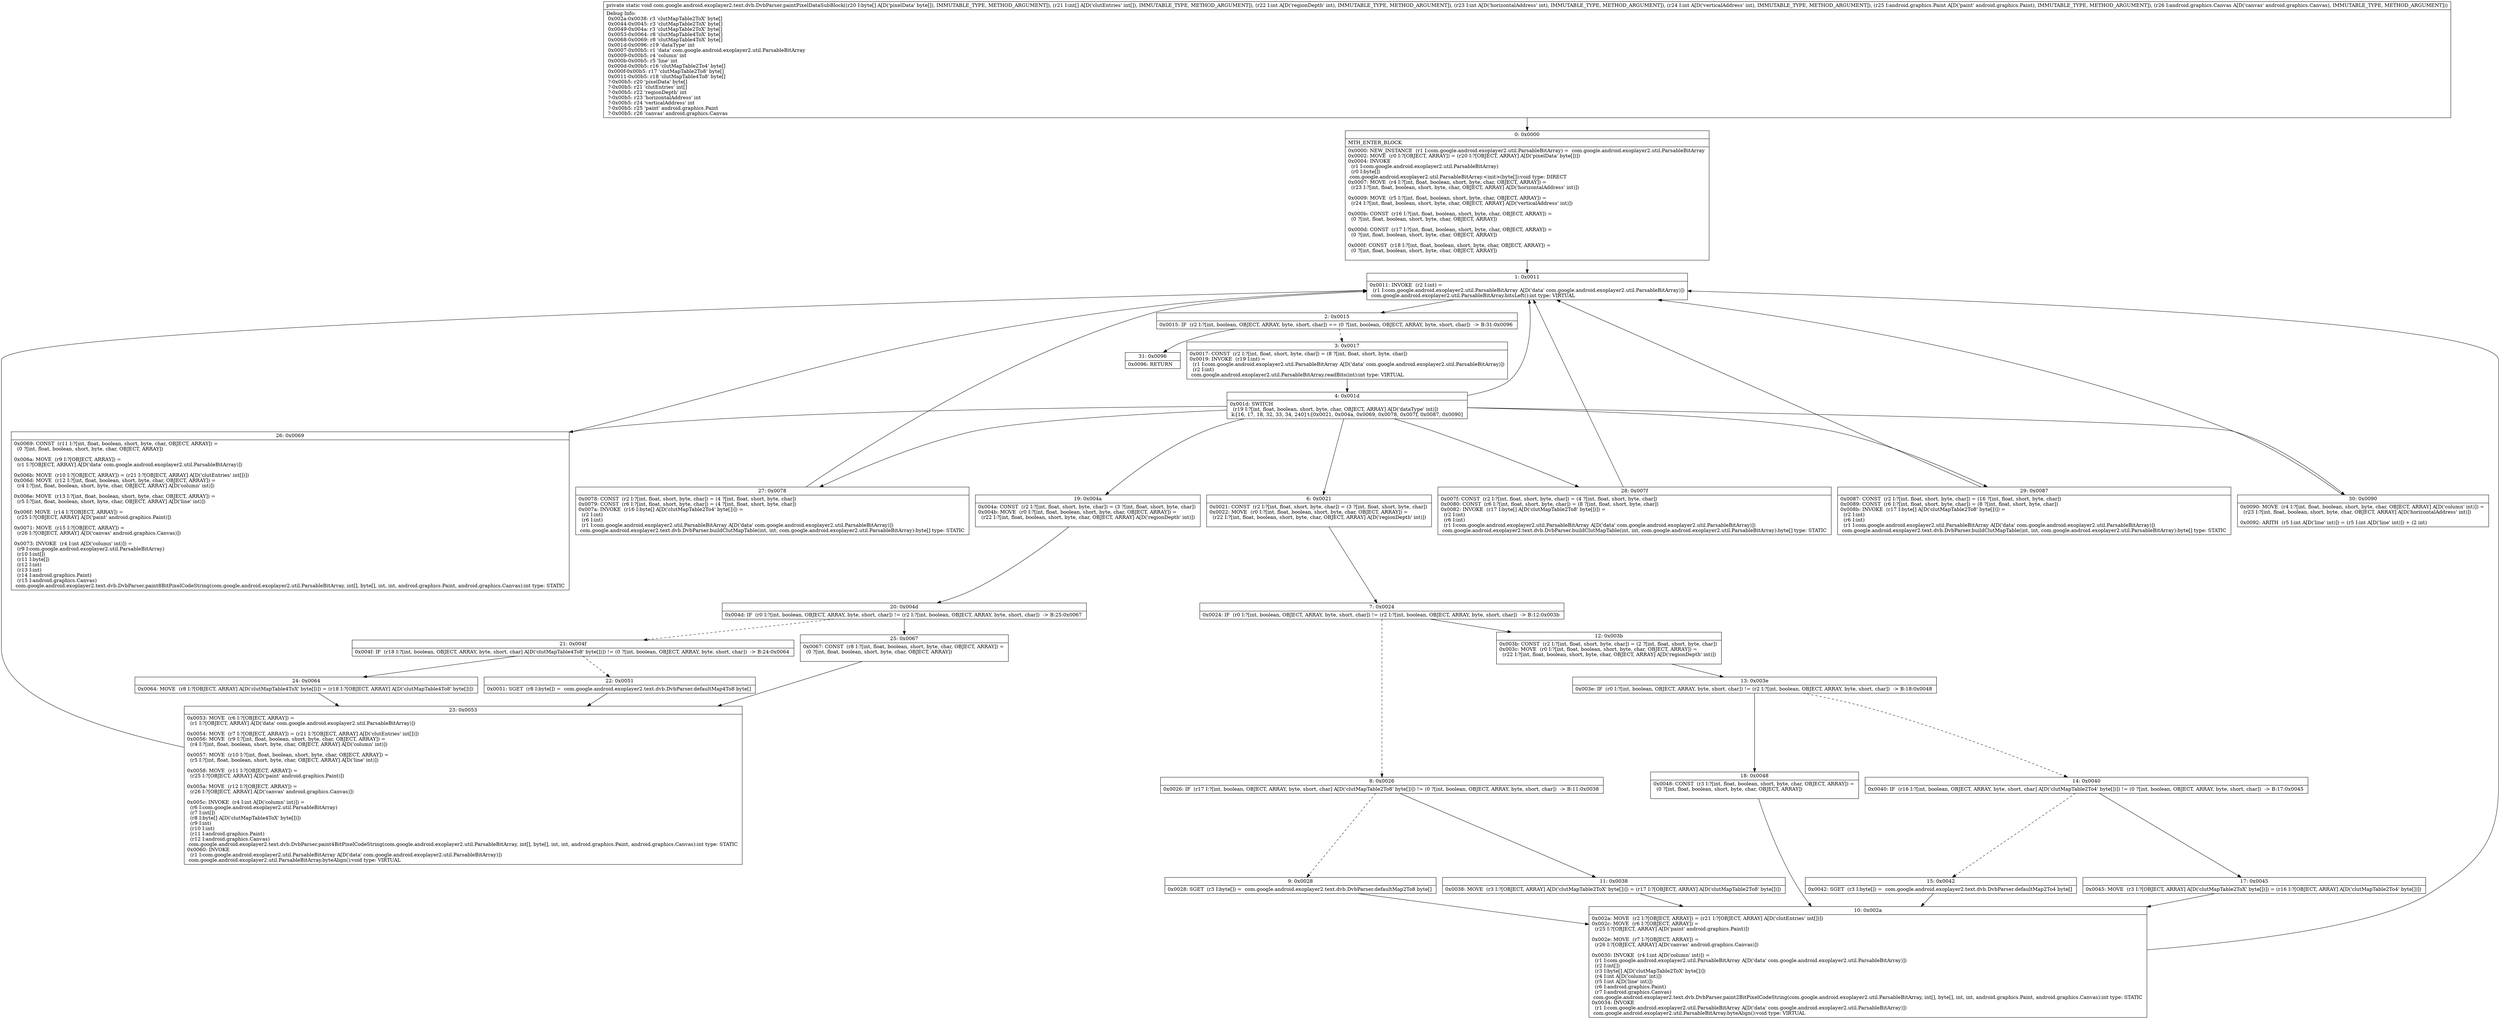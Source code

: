 digraph "CFG forcom.google.android.exoplayer2.text.dvb.DvbParser.paintPixelDataSubBlock([B[IIIILandroid\/graphics\/Paint;Landroid\/graphics\/Canvas;)V" {
Node_0 [shape=record,label="{0\:\ 0x0000|MTH_ENTER_BLOCK\l|0x0000: NEW_INSTANCE  (r1 I:com.google.android.exoplayer2.util.ParsableBitArray) =  com.google.android.exoplayer2.util.ParsableBitArray \l0x0002: MOVE  (r0 I:?[OBJECT, ARRAY]) = (r20 I:?[OBJECT, ARRAY] A[D('pixelData' byte[])]) \l0x0004: INVOKE  \l  (r1 I:com.google.android.exoplayer2.util.ParsableBitArray)\l  (r0 I:byte[])\l com.google.android.exoplayer2.util.ParsableBitArray.\<init\>(byte[]):void type: DIRECT \l0x0007: MOVE  (r4 I:?[int, float, boolean, short, byte, char, OBJECT, ARRAY]) = \l  (r23 I:?[int, float, boolean, short, byte, char, OBJECT, ARRAY] A[D('horizontalAddress' int)])\l \l0x0009: MOVE  (r5 I:?[int, float, boolean, short, byte, char, OBJECT, ARRAY]) = \l  (r24 I:?[int, float, boolean, short, byte, char, OBJECT, ARRAY] A[D('verticalAddress' int)])\l \l0x000b: CONST  (r16 I:?[int, float, boolean, short, byte, char, OBJECT, ARRAY]) = \l  (0 ?[int, float, boolean, short, byte, char, OBJECT, ARRAY])\l \l0x000d: CONST  (r17 I:?[int, float, boolean, short, byte, char, OBJECT, ARRAY]) = \l  (0 ?[int, float, boolean, short, byte, char, OBJECT, ARRAY])\l \l0x000f: CONST  (r18 I:?[int, float, boolean, short, byte, char, OBJECT, ARRAY]) = \l  (0 ?[int, float, boolean, short, byte, char, OBJECT, ARRAY])\l \l}"];
Node_1 [shape=record,label="{1\:\ 0x0011|0x0011: INVOKE  (r2 I:int) = \l  (r1 I:com.google.android.exoplayer2.util.ParsableBitArray A[D('data' com.google.android.exoplayer2.util.ParsableBitArray)])\l com.google.android.exoplayer2.util.ParsableBitArray.bitsLeft():int type: VIRTUAL \l}"];
Node_2 [shape=record,label="{2\:\ 0x0015|0x0015: IF  (r2 I:?[int, boolean, OBJECT, ARRAY, byte, short, char]) == (0 ?[int, boolean, OBJECT, ARRAY, byte, short, char])  \-\> B:31:0x0096 \l}"];
Node_3 [shape=record,label="{3\:\ 0x0017|0x0017: CONST  (r2 I:?[int, float, short, byte, char]) = (8 ?[int, float, short, byte, char]) \l0x0019: INVOKE  (r19 I:int) = \l  (r1 I:com.google.android.exoplayer2.util.ParsableBitArray A[D('data' com.google.android.exoplayer2.util.ParsableBitArray)])\l  (r2 I:int)\l com.google.android.exoplayer2.util.ParsableBitArray.readBits(int):int type: VIRTUAL \l}"];
Node_4 [shape=record,label="{4\:\ 0x001d|0x001d: SWITCH  \l  (r19 I:?[int, float, boolean, short, byte, char, OBJECT, ARRAY] A[D('dataType' int)])\l k:[16, 17, 18, 32, 33, 34, 240] t:[0x0021, 0x004a, 0x0069, 0x0078, 0x007f, 0x0087, 0x0090] \l}"];
Node_6 [shape=record,label="{6\:\ 0x0021|0x0021: CONST  (r2 I:?[int, float, short, byte, char]) = (3 ?[int, float, short, byte, char]) \l0x0022: MOVE  (r0 I:?[int, float, boolean, short, byte, char, OBJECT, ARRAY]) = \l  (r22 I:?[int, float, boolean, short, byte, char, OBJECT, ARRAY] A[D('regionDepth' int)])\l \l}"];
Node_7 [shape=record,label="{7\:\ 0x0024|0x0024: IF  (r0 I:?[int, boolean, OBJECT, ARRAY, byte, short, char]) != (r2 I:?[int, boolean, OBJECT, ARRAY, byte, short, char])  \-\> B:12:0x003b \l}"];
Node_8 [shape=record,label="{8\:\ 0x0026|0x0026: IF  (r17 I:?[int, boolean, OBJECT, ARRAY, byte, short, char] A[D('clutMapTable2To8' byte[])]) != (0 ?[int, boolean, OBJECT, ARRAY, byte, short, char])  \-\> B:11:0x0038 \l}"];
Node_9 [shape=record,label="{9\:\ 0x0028|0x0028: SGET  (r3 I:byte[]) =  com.google.android.exoplayer2.text.dvb.DvbParser.defaultMap2To8 byte[] \l}"];
Node_10 [shape=record,label="{10\:\ 0x002a|0x002a: MOVE  (r2 I:?[OBJECT, ARRAY]) = (r21 I:?[OBJECT, ARRAY] A[D('clutEntries' int[])]) \l0x002c: MOVE  (r6 I:?[OBJECT, ARRAY]) = \l  (r25 I:?[OBJECT, ARRAY] A[D('paint' android.graphics.Paint)])\l \l0x002e: MOVE  (r7 I:?[OBJECT, ARRAY]) = \l  (r26 I:?[OBJECT, ARRAY] A[D('canvas' android.graphics.Canvas)])\l \l0x0030: INVOKE  (r4 I:int A[D('column' int)]) = \l  (r1 I:com.google.android.exoplayer2.util.ParsableBitArray A[D('data' com.google.android.exoplayer2.util.ParsableBitArray)])\l  (r2 I:int[])\l  (r3 I:byte[] A[D('clutMapTable2ToX' byte[])])\l  (r4 I:int A[D('column' int)])\l  (r5 I:int A[D('line' int)])\l  (r6 I:android.graphics.Paint)\l  (r7 I:android.graphics.Canvas)\l com.google.android.exoplayer2.text.dvb.DvbParser.paint2BitPixelCodeString(com.google.android.exoplayer2.util.ParsableBitArray, int[], byte[], int, int, android.graphics.Paint, android.graphics.Canvas):int type: STATIC \l0x0034: INVOKE  \l  (r1 I:com.google.android.exoplayer2.util.ParsableBitArray A[D('data' com.google.android.exoplayer2.util.ParsableBitArray)])\l com.google.android.exoplayer2.util.ParsableBitArray.byteAlign():void type: VIRTUAL \l}"];
Node_11 [shape=record,label="{11\:\ 0x0038|0x0038: MOVE  (r3 I:?[OBJECT, ARRAY] A[D('clutMapTable2ToX' byte[])]) = (r17 I:?[OBJECT, ARRAY] A[D('clutMapTable2To8' byte[])]) \l}"];
Node_12 [shape=record,label="{12\:\ 0x003b|0x003b: CONST  (r2 I:?[int, float, short, byte, char]) = (2 ?[int, float, short, byte, char]) \l0x003c: MOVE  (r0 I:?[int, float, boolean, short, byte, char, OBJECT, ARRAY]) = \l  (r22 I:?[int, float, boolean, short, byte, char, OBJECT, ARRAY] A[D('regionDepth' int)])\l \l}"];
Node_13 [shape=record,label="{13\:\ 0x003e|0x003e: IF  (r0 I:?[int, boolean, OBJECT, ARRAY, byte, short, char]) != (r2 I:?[int, boolean, OBJECT, ARRAY, byte, short, char])  \-\> B:18:0x0048 \l}"];
Node_14 [shape=record,label="{14\:\ 0x0040|0x0040: IF  (r16 I:?[int, boolean, OBJECT, ARRAY, byte, short, char] A[D('clutMapTable2To4' byte[])]) != (0 ?[int, boolean, OBJECT, ARRAY, byte, short, char])  \-\> B:17:0x0045 \l}"];
Node_15 [shape=record,label="{15\:\ 0x0042|0x0042: SGET  (r3 I:byte[]) =  com.google.android.exoplayer2.text.dvb.DvbParser.defaultMap2To4 byte[] \l}"];
Node_17 [shape=record,label="{17\:\ 0x0045|0x0045: MOVE  (r3 I:?[OBJECT, ARRAY] A[D('clutMapTable2ToX' byte[])]) = (r16 I:?[OBJECT, ARRAY] A[D('clutMapTable2To4' byte[])]) \l}"];
Node_18 [shape=record,label="{18\:\ 0x0048|0x0048: CONST  (r3 I:?[int, float, boolean, short, byte, char, OBJECT, ARRAY]) = \l  (0 ?[int, float, boolean, short, byte, char, OBJECT, ARRAY])\l \l}"];
Node_19 [shape=record,label="{19\:\ 0x004a|0x004a: CONST  (r2 I:?[int, float, short, byte, char]) = (3 ?[int, float, short, byte, char]) \l0x004b: MOVE  (r0 I:?[int, float, boolean, short, byte, char, OBJECT, ARRAY]) = \l  (r22 I:?[int, float, boolean, short, byte, char, OBJECT, ARRAY] A[D('regionDepth' int)])\l \l}"];
Node_20 [shape=record,label="{20\:\ 0x004d|0x004d: IF  (r0 I:?[int, boolean, OBJECT, ARRAY, byte, short, char]) != (r2 I:?[int, boolean, OBJECT, ARRAY, byte, short, char])  \-\> B:25:0x0067 \l}"];
Node_21 [shape=record,label="{21\:\ 0x004f|0x004f: IF  (r18 I:?[int, boolean, OBJECT, ARRAY, byte, short, char] A[D('clutMapTable4To8' byte[])]) != (0 ?[int, boolean, OBJECT, ARRAY, byte, short, char])  \-\> B:24:0x0064 \l}"];
Node_22 [shape=record,label="{22\:\ 0x0051|0x0051: SGET  (r8 I:byte[]) =  com.google.android.exoplayer2.text.dvb.DvbParser.defaultMap4To8 byte[] \l}"];
Node_23 [shape=record,label="{23\:\ 0x0053|0x0053: MOVE  (r6 I:?[OBJECT, ARRAY]) = \l  (r1 I:?[OBJECT, ARRAY] A[D('data' com.google.android.exoplayer2.util.ParsableBitArray)])\l \l0x0054: MOVE  (r7 I:?[OBJECT, ARRAY]) = (r21 I:?[OBJECT, ARRAY] A[D('clutEntries' int[])]) \l0x0056: MOVE  (r9 I:?[int, float, boolean, short, byte, char, OBJECT, ARRAY]) = \l  (r4 I:?[int, float, boolean, short, byte, char, OBJECT, ARRAY] A[D('column' int)])\l \l0x0057: MOVE  (r10 I:?[int, float, boolean, short, byte, char, OBJECT, ARRAY]) = \l  (r5 I:?[int, float, boolean, short, byte, char, OBJECT, ARRAY] A[D('line' int)])\l \l0x0058: MOVE  (r11 I:?[OBJECT, ARRAY]) = \l  (r25 I:?[OBJECT, ARRAY] A[D('paint' android.graphics.Paint)])\l \l0x005a: MOVE  (r12 I:?[OBJECT, ARRAY]) = \l  (r26 I:?[OBJECT, ARRAY] A[D('canvas' android.graphics.Canvas)])\l \l0x005c: INVOKE  (r4 I:int A[D('column' int)]) = \l  (r6 I:com.google.android.exoplayer2.util.ParsableBitArray)\l  (r7 I:int[])\l  (r8 I:byte[] A[D('clutMapTable4ToX' byte[])])\l  (r9 I:int)\l  (r10 I:int)\l  (r11 I:android.graphics.Paint)\l  (r12 I:android.graphics.Canvas)\l com.google.android.exoplayer2.text.dvb.DvbParser.paint4BitPixelCodeString(com.google.android.exoplayer2.util.ParsableBitArray, int[], byte[], int, int, android.graphics.Paint, android.graphics.Canvas):int type: STATIC \l0x0060: INVOKE  \l  (r1 I:com.google.android.exoplayer2.util.ParsableBitArray A[D('data' com.google.android.exoplayer2.util.ParsableBitArray)])\l com.google.android.exoplayer2.util.ParsableBitArray.byteAlign():void type: VIRTUAL \l}"];
Node_24 [shape=record,label="{24\:\ 0x0064|0x0064: MOVE  (r8 I:?[OBJECT, ARRAY] A[D('clutMapTable4ToX' byte[])]) = (r18 I:?[OBJECT, ARRAY] A[D('clutMapTable4To8' byte[])]) \l}"];
Node_25 [shape=record,label="{25\:\ 0x0067|0x0067: CONST  (r8 I:?[int, float, boolean, short, byte, char, OBJECT, ARRAY]) = \l  (0 ?[int, float, boolean, short, byte, char, OBJECT, ARRAY])\l \l}"];
Node_26 [shape=record,label="{26\:\ 0x0069|0x0069: CONST  (r11 I:?[int, float, boolean, short, byte, char, OBJECT, ARRAY]) = \l  (0 ?[int, float, boolean, short, byte, char, OBJECT, ARRAY])\l \l0x006a: MOVE  (r9 I:?[OBJECT, ARRAY]) = \l  (r1 I:?[OBJECT, ARRAY] A[D('data' com.google.android.exoplayer2.util.ParsableBitArray)])\l \l0x006b: MOVE  (r10 I:?[OBJECT, ARRAY]) = (r21 I:?[OBJECT, ARRAY] A[D('clutEntries' int[])]) \l0x006d: MOVE  (r12 I:?[int, float, boolean, short, byte, char, OBJECT, ARRAY]) = \l  (r4 I:?[int, float, boolean, short, byte, char, OBJECT, ARRAY] A[D('column' int)])\l \l0x006e: MOVE  (r13 I:?[int, float, boolean, short, byte, char, OBJECT, ARRAY]) = \l  (r5 I:?[int, float, boolean, short, byte, char, OBJECT, ARRAY] A[D('line' int)])\l \l0x006f: MOVE  (r14 I:?[OBJECT, ARRAY]) = \l  (r25 I:?[OBJECT, ARRAY] A[D('paint' android.graphics.Paint)])\l \l0x0071: MOVE  (r15 I:?[OBJECT, ARRAY]) = \l  (r26 I:?[OBJECT, ARRAY] A[D('canvas' android.graphics.Canvas)])\l \l0x0073: INVOKE  (r4 I:int A[D('column' int)]) = \l  (r9 I:com.google.android.exoplayer2.util.ParsableBitArray)\l  (r10 I:int[])\l  (r11 I:byte[])\l  (r12 I:int)\l  (r13 I:int)\l  (r14 I:android.graphics.Paint)\l  (r15 I:android.graphics.Canvas)\l com.google.android.exoplayer2.text.dvb.DvbParser.paint8BitPixelCodeString(com.google.android.exoplayer2.util.ParsableBitArray, int[], byte[], int, int, android.graphics.Paint, android.graphics.Canvas):int type: STATIC \l}"];
Node_27 [shape=record,label="{27\:\ 0x0078|0x0078: CONST  (r2 I:?[int, float, short, byte, char]) = (4 ?[int, float, short, byte, char]) \l0x0079: CONST  (r6 I:?[int, float, short, byte, char]) = (4 ?[int, float, short, byte, char]) \l0x007a: INVOKE  (r16 I:byte[] A[D('clutMapTable2To4' byte[])]) = \l  (r2 I:int)\l  (r6 I:int)\l  (r1 I:com.google.android.exoplayer2.util.ParsableBitArray A[D('data' com.google.android.exoplayer2.util.ParsableBitArray)])\l com.google.android.exoplayer2.text.dvb.DvbParser.buildClutMapTable(int, int, com.google.android.exoplayer2.util.ParsableBitArray):byte[] type: STATIC \l}"];
Node_28 [shape=record,label="{28\:\ 0x007f|0x007f: CONST  (r2 I:?[int, float, short, byte, char]) = (4 ?[int, float, short, byte, char]) \l0x0080: CONST  (r6 I:?[int, float, short, byte, char]) = (8 ?[int, float, short, byte, char]) \l0x0082: INVOKE  (r17 I:byte[] A[D('clutMapTable2To8' byte[])]) = \l  (r2 I:int)\l  (r6 I:int)\l  (r1 I:com.google.android.exoplayer2.util.ParsableBitArray A[D('data' com.google.android.exoplayer2.util.ParsableBitArray)])\l com.google.android.exoplayer2.text.dvb.DvbParser.buildClutMapTable(int, int, com.google.android.exoplayer2.util.ParsableBitArray):byte[] type: STATIC \l}"];
Node_29 [shape=record,label="{29\:\ 0x0087|0x0087: CONST  (r2 I:?[int, float, short, byte, char]) = (16 ?[int, float, short, byte, char]) \l0x0089: CONST  (r6 I:?[int, float, short, byte, char]) = (8 ?[int, float, short, byte, char]) \l0x008b: INVOKE  (r17 I:byte[] A[D('clutMapTable2To8' byte[])]) = \l  (r2 I:int)\l  (r6 I:int)\l  (r1 I:com.google.android.exoplayer2.util.ParsableBitArray A[D('data' com.google.android.exoplayer2.util.ParsableBitArray)])\l com.google.android.exoplayer2.text.dvb.DvbParser.buildClutMapTable(int, int, com.google.android.exoplayer2.util.ParsableBitArray):byte[] type: STATIC \l}"];
Node_30 [shape=record,label="{30\:\ 0x0090|0x0090: MOVE  (r4 I:?[int, float, boolean, short, byte, char, OBJECT, ARRAY] A[D('column' int)]) = \l  (r23 I:?[int, float, boolean, short, byte, char, OBJECT, ARRAY] A[D('horizontalAddress' int)])\l \l0x0092: ARITH  (r5 I:int A[D('line' int)]) = (r5 I:int A[D('line' int)]) + (2 int) \l}"];
Node_31 [shape=record,label="{31\:\ 0x0096|0x0096: RETURN   \l}"];
MethodNode[shape=record,label="{private static void com.google.android.exoplayer2.text.dvb.DvbParser.paintPixelDataSubBlock((r20 I:byte[] A[D('pixelData' byte[]), IMMUTABLE_TYPE, METHOD_ARGUMENT]), (r21 I:int[] A[D('clutEntries' int[]), IMMUTABLE_TYPE, METHOD_ARGUMENT]), (r22 I:int A[D('regionDepth' int), IMMUTABLE_TYPE, METHOD_ARGUMENT]), (r23 I:int A[D('horizontalAddress' int), IMMUTABLE_TYPE, METHOD_ARGUMENT]), (r24 I:int A[D('verticalAddress' int), IMMUTABLE_TYPE, METHOD_ARGUMENT]), (r25 I:android.graphics.Paint A[D('paint' android.graphics.Paint), IMMUTABLE_TYPE, METHOD_ARGUMENT]), (r26 I:android.graphics.Canvas A[D('canvas' android.graphics.Canvas), IMMUTABLE_TYPE, METHOD_ARGUMENT]))  | Debug Info:\l  0x002a\-0x0038: r3 'clutMapTable2ToX' byte[]\l  0x0044\-0x0045: r3 'clutMapTable2ToX' byte[]\l  0x0049\-0x004a: r3 'clutMapTable2ToX' byte[]\l  0x0053\-0x0064: r8 'clutMapTable4ToX' byte[]\l  0x0068\-0x0069: r8 'clutMapTable4ToX' byte[]\l  0x001d\-0x0096: r19 'dataType' int\l  0x0007\-0x00b5: r1 'data' com.google.android.exoplayer2.util.ParsableBitArray\l  0x0009\-0x00b5: r4 'column' int\l  0x000b\-0x00b5: r5 'line' int\l  0x000d\-0x00b5: r16 'clutMapTable2To4' byte[]\l  0x000f\-0x00b5: r17 'clutMapTable2To8' byte[]\l  0x0011\-0x00b5: r18 'clutMapTable4To8' byte[]\l  ?\-0x00b5: r20 'pixelData' byte[]\l  ?\-0x00b5: r21 'clutEntries' int[]\l  ?\-0x00b5: r22 'regionDepth' int\l  ?\-0x00b5: r23 'horizontalAddress' int\l  ?\-0x00b5: r24 'verticalAddress' int\l  ?\-0x00b5: r25 'paint' android.graphics.Paint\l  ?\-0x00b5: r26 'canvas' android.graphics.Canvas\l}"];
MethodNode -> Node_0;
Node_0 -> Node_1;
Node_1 -> Node_2;
Node_2 -> Node_3[style=dashed];
Node_2 -> Node_31;
Node_3 -> Node_4;
Node_4 -> Node_6;
Node_4 -> Node_19;
Node_4 -> Node_26;
Node_4 -> Node_27;
Node_4 -> Node_28;
Node_4 -> Node_29;
Node_4 -> Node_30;
Node_4 -> Node_1;
Node_6 -> Node_7;
Node_7 -> Node_8[style=dashed];
Node_7 -> Node_12;
Node_8 -> Node_9[style=dashed];
Node_8 -> Node_11;
Node_9 -> Node_10;
Node_10 -> Node_1;
Node_11 -> Node_10;
Node_12 -> Node_13;
Node_13 -> Node_14[style=dashed];
Node_13 -> Node_18;
Node_14 -> Node_15[style=dashed];
Node_14 -> Node_17;
Node_15 -> Node_10;
Node_17 -> Node_10;
Node_18 -> Node_10;
Node_19 -> Node_20;
Node_20 -> Node_21[style=dashed];
Node_20 -> Node_25;
Node_21 -> Node_22[style=dashed];
Node_21 -> Node_24;
Node_22 -> Node_23;
Node_23 -> Node_1;
Node_24 -> Node_23;
Node_25 -> Node_23;
Node_26 -> Node_1;
Node_27 -> Node_1;
Node_28 -> Node_1;
Node_29 -> Node_1;
Node_30 -> Node_1;
}

